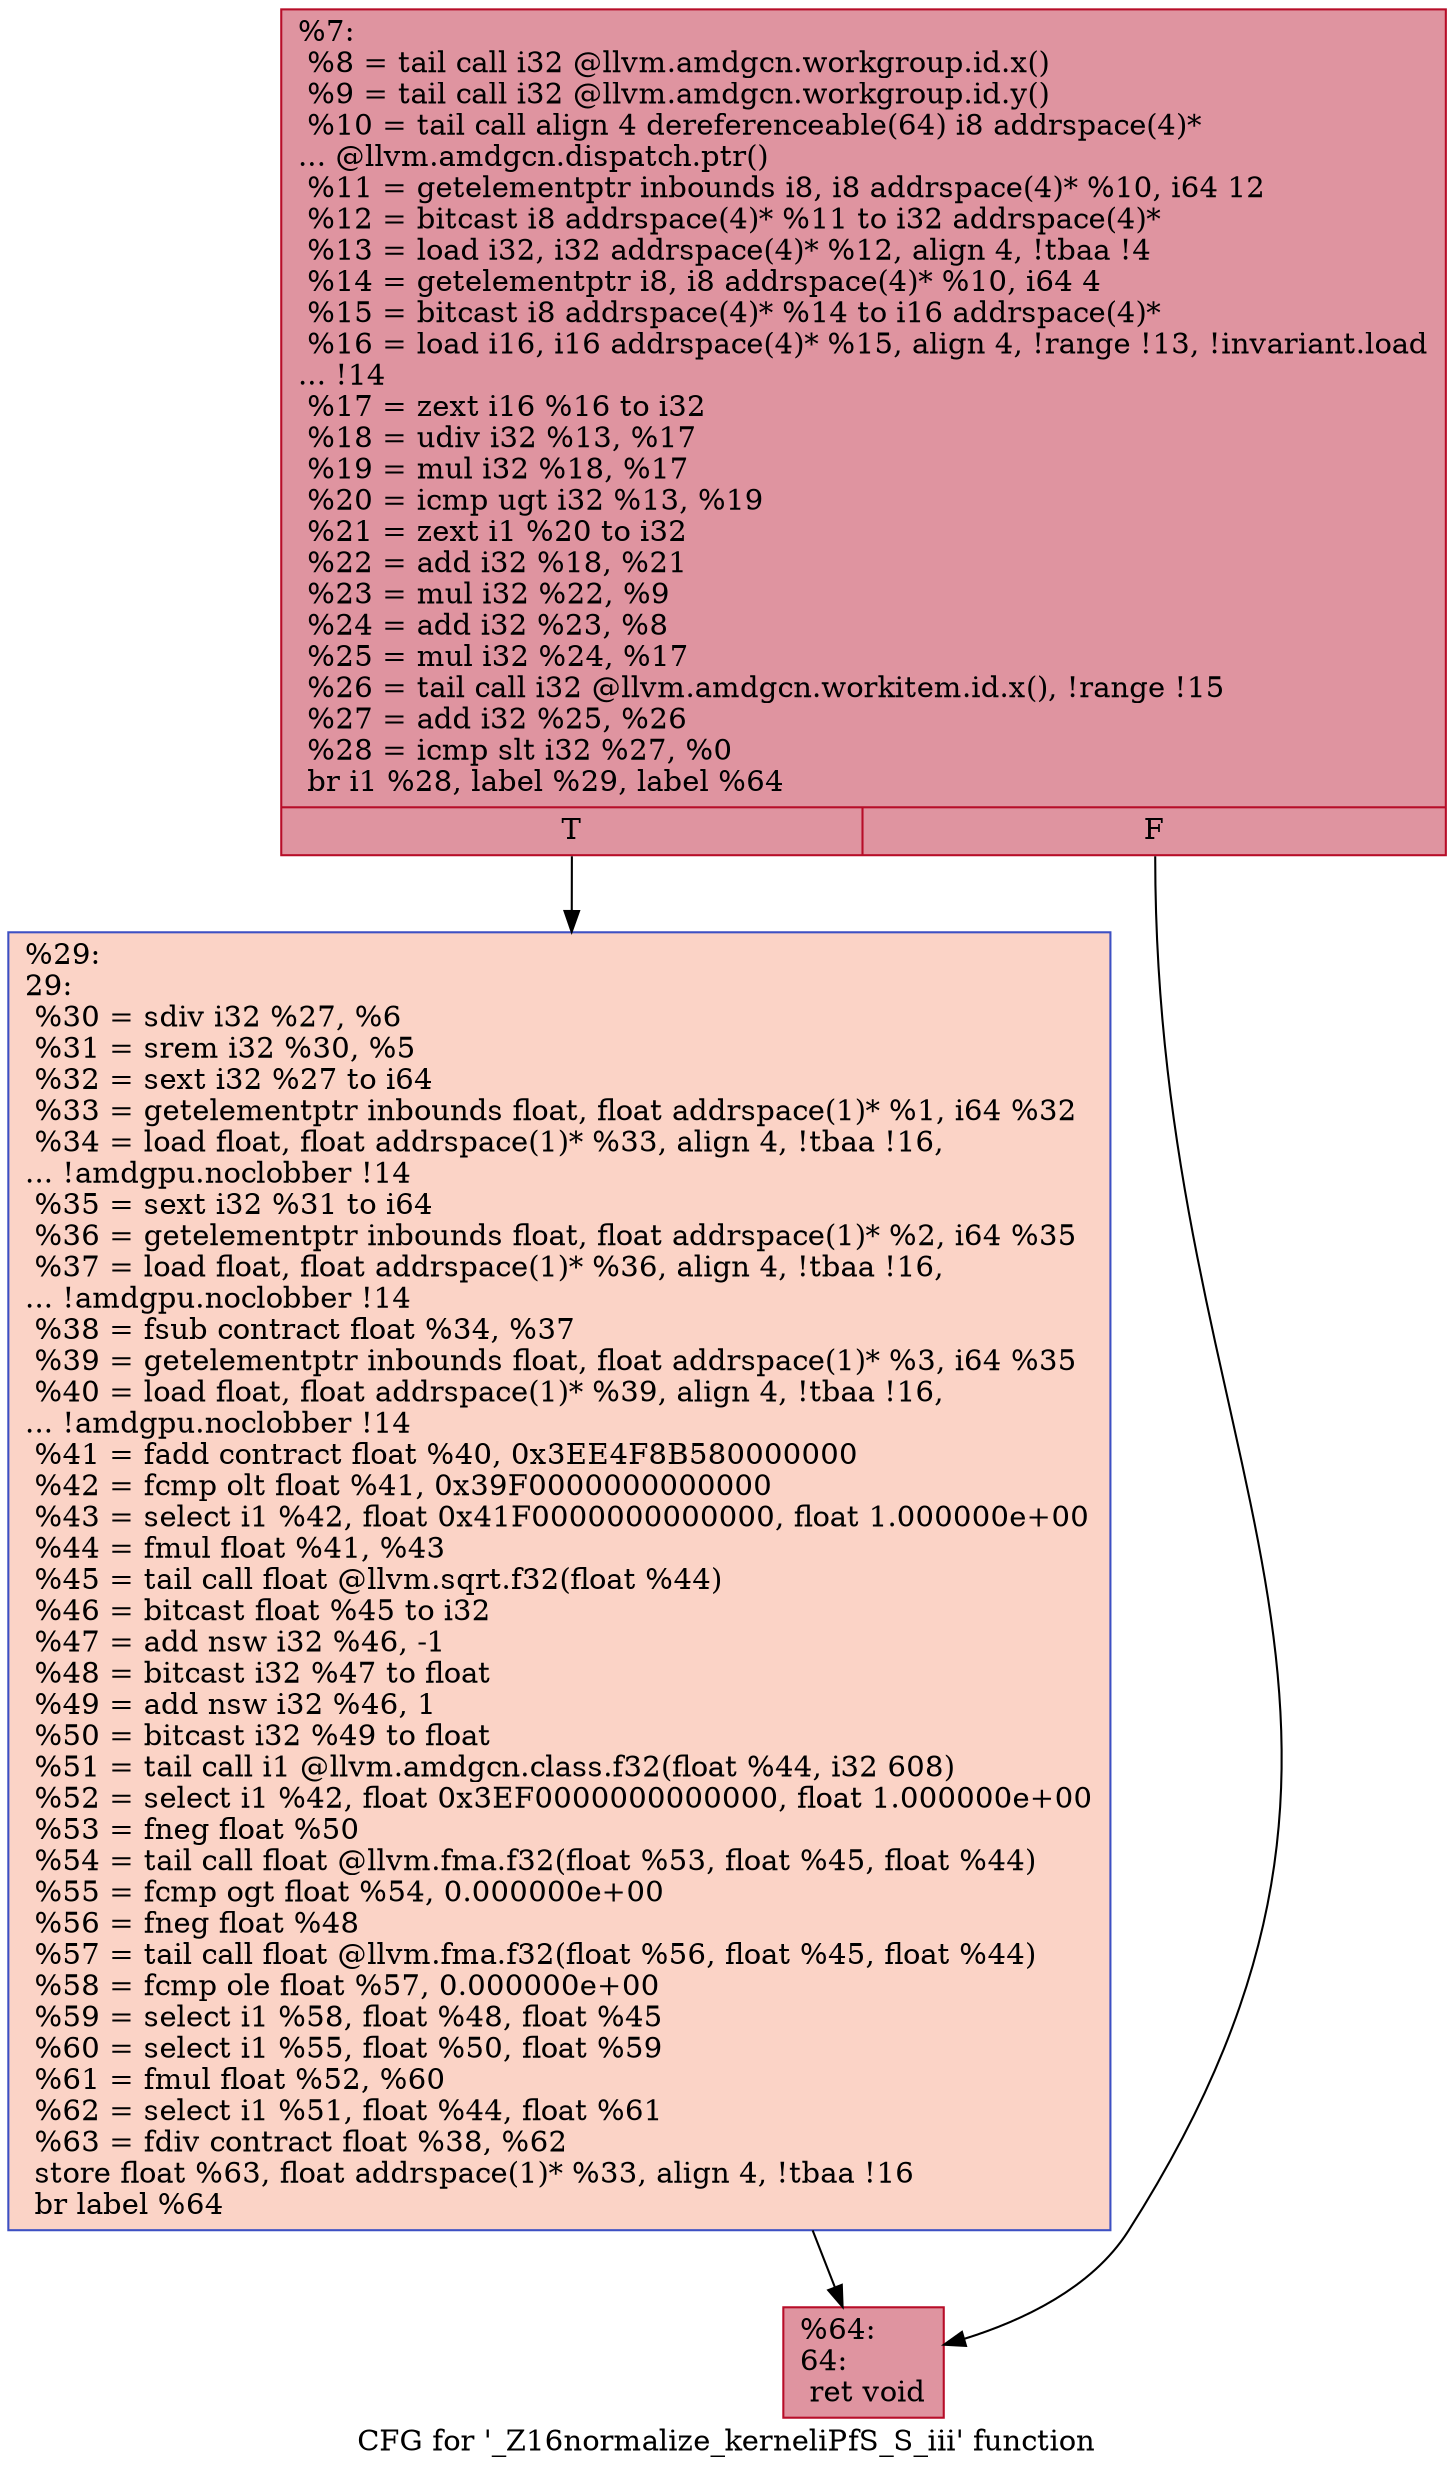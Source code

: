 digraph "CFG for '_Z16normalize_kerneliPfS_S_iii' function" {
	label="CFG for '_Z16normalize_kerneliPfS_S_iii' function";

	Node0x55a1ca0 [shape=record,color="#b70d28ff", style=filled, fillcolor="#b70d2870",label="{%7:\l  %8 = tail call i32 @llvm.amdgcn.workgroup.id.x()\l  %9 = tail call i32 @llvm.amdgcn.workgroup.id.y()\l  %10 = tail call align 4 dereferenceable(64) i8 addrspace(4)*\l... @llvm.amdgcn.dispatch.ptr()\l  %11 = getelementptr inbounds i8, i8 addrspace(4)* %10, i64 12\l  %12 = bitcast i8 addrspace(4)* %11 to i32 addrspace(4)*\l  %13 = load i32, i32 addrspace(4)* %12, align 4, !tbaa !4\l  %14 = getelementptr i8, i8 addrspace(4)* %10, i64 4\l  %15 = bitcast i8 addrspace(4)* %14 to i16 addrspace(4)*\l  %16 = load i16, i16 addrspace(4)* %15, align 4, !range !13, !invariant.load\l... !14\l  %17 = zext i16 %16 to i32\l  %18 = udiv i32 %13, %17\l  %19 = mul i32 %18, %17\l  %20 = icmp ugt i32 %13, %19\l  %21 = zext i1 %20 to i32\l  %22 = add i32 %18, %21\l  %23 = mul i32 %22, %9\l  %24 = add i32 %23, %8\l  %25 = mul i32 %24, %17\l  %26 = tail call i32 @llvm.amdgcn.workitem.id.x(), !range !15\l  %27 = add i32 %25, %26\l  %28 = icmp slt i32 %27, %0\l  br i1 %28, label %29, label %64\l|{<s0>T|<s1>F}}"];
	Node0x55a1ca0:s0 -> Node0x55a44d0;
	Node0x55a1ca0:s1 -> Node0x55a4560;
	Node0x55a44d0 [shape=record,color="#3d50c3ff", style=filled, fillcolor="#f59c7d70",label="{%29:\l29:                                               \l  %30 = sdiv i32 %27, %6\l  %31 = srem i32 %30, %5\l  %32 = sext i32 %27 to i64\l  %33 = getelementptr inbounds float, float addrspace(1)* %1, i64 %32\l  %34 = load float, float addrspace(1)* %33, align 4, !tbaa !16,\l... !amdgpu.noclobber !14\l  %35 = sext i32 %31 to i64\l  %36 = getelementptr inbounds float, float addrspace(1)* %2, i64 %35\l  %37 = load float, float addrspace(1)* %36, align 4, !tbaa !16,\l... !amdgpu.noclobber !14\l  %38 = fsub contract float %34, %37\l  %39 = getelementptr inbounds float, float addrspace(1)* %3, i64 %35\l  %40 = load float, float addrspace(1)* %39, align 4, !tbaa !16,\l... !amdgpu.noclobber !14\l  %41 = fadd contract float %40, 0x3EE4F8B580000000\l  %42 = fcmp olt float %41, 0x39F0000000000000\l  %43 = select i1 %42, float 0x41F0000000000000, float 1.000000e+00\l  %44 = fmul float %41, %43\l  %45 = tail call float @llvm.sqrt.f32(float %44)\l  %46 = bitcast float %45 to i32\l  %47 = add nsw i32 %46, -1\l  %48 = bitcast i32 %47 to float\l  %49 = add nsw i32 %46, 1\l  %50 = bitcast i32 %49 to float\l  %51 = tail call i1 @llvm.amdgcn.class.f32(float %44, i32 608)\l  %52 = select i1 %42, float 0x3EF0000000000000, float 1.000000e+00\l  %53 = fneg float %50\l  %54 = tail call float @llvm.fma.f32(float %53, float %45, float %44)\l  %55 = fcmp ogt float %54, 0.000000e+00\l  %56 = fneg float %48\l  %57 = tail call float @llvm.fma.f32(float %56, float %45, float %44)\l  %58 = fcmp ole float %57, 0.000000e+00\l  %59 = select i1 %58, float %48, float %45\l  %60 = select i1 %55, float %50, float %59\l  %61 = fmul float %52, %60\l  %62 = select i1 %51, float %44, float %61\l  %63 = fdiv contract float %38, %62\l  store float %63, float addrspace(1)* %33, align 4, !tbaa !16\l  br label %64\l}"];
	Node0x55a44d0 -> Node0x55a4560;
	Node0x55a4560 [shape=record,color="#b70d28ff", style=filled, fillcolor="#b70d2870",label="{%64:\l64:                                               \l  ret void\l}"];
}

